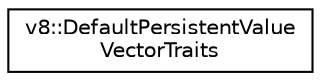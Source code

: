 digraph "Graphical Class Hierarchy"
{
  edge [fontname="Helvetica",fontsize="10",labelfontname="Helvetica",labelfontsize="10"];
  node [fontname="Helvetica",fontsize="10",shape=record];
  rankdir="LR";
  Node1 [label="v8::DefaultPersistentValue\lVectorTraits",height=0.2,width=0.4,color="black", fillcolor="white", style="filled",URL="$classv8_1_1DefaultPersistentValueVectorTraits.html"];
}
